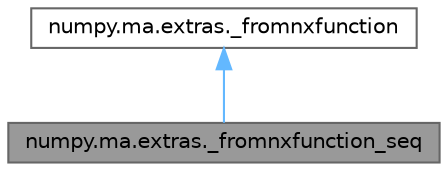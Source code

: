 digraph "numpy.ma.extras._fromnxfunction_seq"
{
 // LATEX_PDF_SIZE
  bgcolor="transparent";
  edge [fontname=Helvetica,fontsize=10,labelfontname=Helvetica,labelfontsize=10];
  node [fontname=Helvetica,fontsize=10,shape=box,height=0.2,width=0.4];
  Node1 [id="Node000001",label="numpy.ma.extras._fromnxfunction_seq",height=0.2,width=0.4,color="gray40", fillcolor="grey60", style="filled", fontcolor="black",tooltip=" "];
  Node2 -> Node1 [id="edge1_Node000001_Node000002",dir="back",color="steelblue1",style="solid",tooltip=" "];
  Node2 [id="Node000002",label="numpy.ma.extras._fromnxfunction",height=0.2,width=0.4,color="gray40", fillcolor="white", style="filled",URL="$da/d9a/classnumpy_1_1ma_1_1extras_1_1__fromnxfunction.html",tooltip=" "];
}
